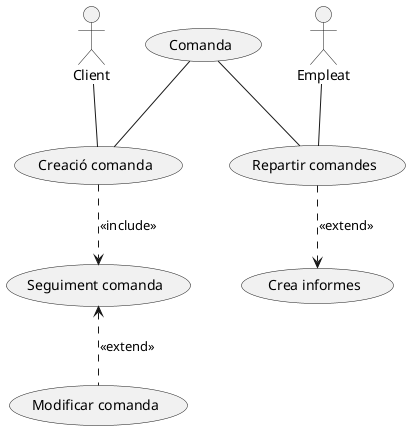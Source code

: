 @startuml
:Client: as C
:Empleat: as E

C -- (Creació comanda)
(Creació comanda) ..> (Seguiment comanda) : <<include>>
(Seguiment comanda) <.. (Modificar comanda) : <<extend>>

E -- (Repartir comandes)
(Repartir comandes) ..> (Crea informes) : <<extend>>

(Comanda) -- (Creació comanda)
(Comanda) -- (Repartir comandes)

@enduml